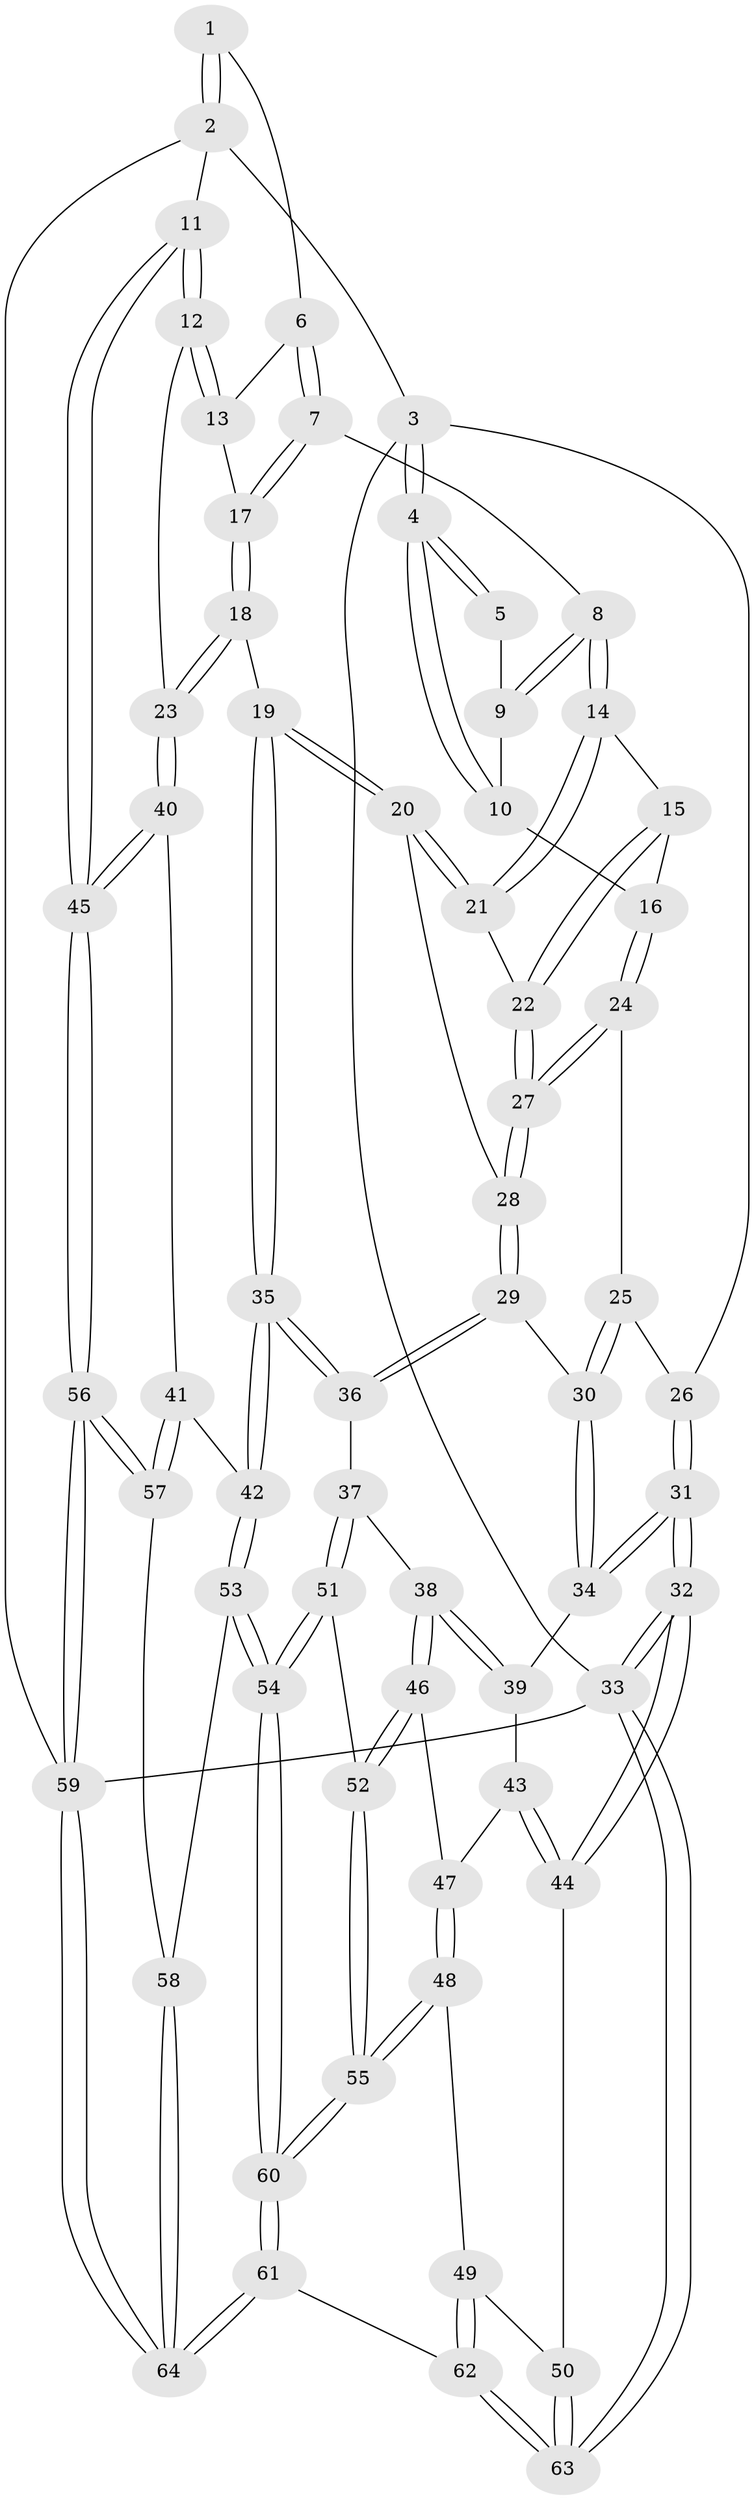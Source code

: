 // Generated by graph-tools (version 1.1) at 2025/11/02/27/25 16:11:51]
// undirected, 64 vertices, 157 edges
graph export_dot {
graph [start="1"]
  node [color=gray90,style=filled];
  1 [pos="+0.8257292834218495+0"];
  2 [pos="+1+0"];
  3 [pos="+0+0"];
  4 [pos="+0+0"];
  5 [pos="+0.7785102723623987+0"];
  6 [pos="+0.8206195214929614+0"];
  7 [pos="+0.6469730749324607+0.25653032375010065"];
  8 [pos="+0.6125857017592633+0.24957450990906793"];
  9 [pos="+0.5696305853530623+0.08517882178955809"];
  10 [pos="+0.4235794588995287+0.12848862435241973"];
  11 [pos="+1+0.4676050020657644"];
  12 [pos="+0.9917625084437522+0.44190488184391186"];
  13 [pos="+0.830640887694057+0.13587332301098468"];
  14 [pos="+0.5905924844026009+0.26902330764059385"];
  15 [pos="+0.5151772303842117+0.2943846485683483"];
  16 [pos="+0.428987545242881+0.2783524684837704"];
  17 [pos="+0.7083236893668766+0.28668864646095943"];
  18 [pos="+0.7985284107968225+0.4641778401823128"];
  19 [pos="+0.7628752537689598+0.4788445528447888"];
  20 [pos="+0.737590988755587+0.4735160072046242"];
  21 [pos="+0.605454636545473+0.3567911122606016"];
  22 [pos="+0.5401527047718114+0.4080398994488999"];
  23 [pos="+0.8417376929649106+0.46711621736559167"];
  24 [pos="+0.39411954239679137+0.3142568569827631"];
  25 [pos="+0.3718443412261546+0.33402861736920186"];
  26 [pos="+0+0"];
  27 [pos="+0.538528223330415+0.41772506046228197"];
  28 [pos="+0.536663983663503+0.47059281562159927"];
  29 [pos="+0.46623416664340006+0.5193073102004488"];
  30 [pos="+0.3356160110851859+0.4497135698262612"];
  31 [pos="+0+0.3296033033291863"];
  32 [pos="+0+0.6761010826685576"];
  33 [pos="+0+1"];
  34 [pos="+0.24687170635820804+0.48449100351245206"];
  35 [pos="+0.625269488081732+0.6965373870012855"];
  36 [pos="+0.48996778793552886+0.6201874076661612"];
  37 [pos="+0.41560007862815745+0.6841217784355331"];
  38 [pos="+0.38597755739537304+0.6879924880877024"];
  39 [pos="+0.2476641524343506+0.5344709907096217"];
  40 [pos="+0.8085062238425839+0.7359041481988032"];
  41 [pos="+0.7578304697545762+0.762169593978416"];
  42 [pos="+0.6349872008565136+0.7292568834262648"];
  43 [pos="+0.21258631101603948+0.6578606056805343"];
  44 [pos="+0.005367462112298475+0.7433946543244395"];
  45 [pos="+1+0.786502668900745"];
  46 [pos="+0.32106557460597157+0.733941161550653"];
  47 [pos="+0.24394242760247603+0.6983624834759776"];
  48 [pos="+0.20012578078624035+0.8224156471528317"];
  49 [pos="+0.07423834576961066+0.8092048284176738"];
  50 [pos="+0.06743820531944364+0.8069183657336405"];
  51 [pos="+0.46061439374937996+0.847420722181543"];
  52 [pos="+0.3209978112342936+0.7402352510384994"];
  53 [pos="+0.543113564452624+0.9240763026318782"];
  54 [pos="+0.5081872062749626+0.9580611830646115"];
  55 [pos="+0.29128673508040875+0.8822404255075088"];
  56 [pos="+1+1"];
  57 [pos="+0.804338123635255+0.898703785107958"];
  58 [pos="+0.7606603813895528+0.9199053010909716"];
  59 [pos="+1+1"];
  60 [pos="+0.41445435747496345+1"];
  61 [pos="+0.40432202515304616+1"];
  62 [pos="+0.3790396389385014+1"];
  63 [pos="+0.07117666952260354+1"];
  64 [pos="+0.7147000770491239+1"];
  1 -- 2;
  1 -- 2;
  1 -- 6;
  2 -- 3;
  2 -- 11;
  2 -- 59;
  3 -- 4;
  3 -- 4;
  3 -- 26;
  3 -- 33;
  4 -- 5;
  4 -- 5;
  4 -- 10;
  4 -- 10;
  5 -- 9;
  6 -- 7;
  6 -- 7;
  6 -- 13;
  7 -- 8;
  7 -- 17;
  7 -- 17;
  8 -- 9;
  8 -- 9;
  8 -- 14;
  8 -- 14;
  9 -- 10;
  10 -- 16;
  11 -- 12;
  11 -- 12;
  11 -- 45;
  11 -- 45;
  12 -- 13;
  12 -- 13;
  12 -- 23;
  13 -- 17;
  14 -- 15;
  14 -- 21;
  14 -- 21;
  15 -- 16;
  15 -- 22;
  15 -- 22;
  16 -- 24;
  16 -- 24;
  17 -- 18;
  17 -- 18;
  18 -- 19;
  18 -- 23;
  18 -- 23;
  19 -- 20;
  19 -- 20;
  19 -- 35;
  19 -- 35;
  20 -- 21;
  20 -- 21;
  20 -- 28;
  21 -- 22;
  22 -- 27;
  22 -- 27;
  23 -- 40;
  23 -- 40;
  24 -- 25;
  24 -- 27;
  24 -- 27;
  25 -- 26;
  25 -- 30;
  25 -- 30;
  26 -- 31;
  26 -- 31;
  27 -- 28;
  27 -- 28;
  28 -- 29;
  28 -- 29;
  29 -- 30;
  29 -- 36;
  29 -- 36;
  30 -- 34;
  30 -- 34;
  31 -- 32;
  31 -- 32;
  31 -- 34;
  31 -- 34;
  32 -- 33;
  32 -- 33;
  32 -- 44;
  32 -- 44;
  33 -- 63;
  33 -- 63;
  33 -- 59;
  34 -- 39;
  35 -- 36;
  35 -- 36;
  35 -- 42;
  35 -- 42;
  36 -- 37;
  37 -- 38;
  37 -- 51;
  37 -- 51;
  38 -- 39;
  38 -- 39;
  38 -- 46;
  38 -- 46;
  39 -- 43;
  40 -- 41;
  40 -- 45;
  40 -- 45;
  41 -- 42;
  41 -- 57;
  41 -- 57;
  42 -- 53;
  42 -- 53;
  43 -- 44;
  43 -- 44;
  43 -- 47;
  44 -- 50;
  45 -- 56;
  45 -- 56;
  46 -- 47;
  46 -- 52;
  46 -- 52;
  47 -- 48;
  47 -- 48;
  48 -- 49;
  48 -- 55;
  48 -- 55;
  49 -- 50;
  49 -- 62;
  49 -- 62;
  50 -- 63;
  50 -- 63;
  51 -- 52;
  51 -- 54;
  51 -- 54;
  52 -- 55;
  52 -- 55;
  53 -- 54;
  53 -- 54;
  53 -- 58;
  54 -- 60;
  54 -- 60;
  55 -- 60;
  55 -- 60;
  56 -- 57;
  56 -- 57;
  56 -- 59;
  56 -- 59;
  57 -- 58;
  58 -- 64;
  58 -- 64;
  59 -- 64;
  59 -- 64;
  60 -- 61;
  60 -- 61;
  61 -- 62;
  61 -- 64;
  61 -- 64;
  62 -- 63;
  62 -- 63;
}
